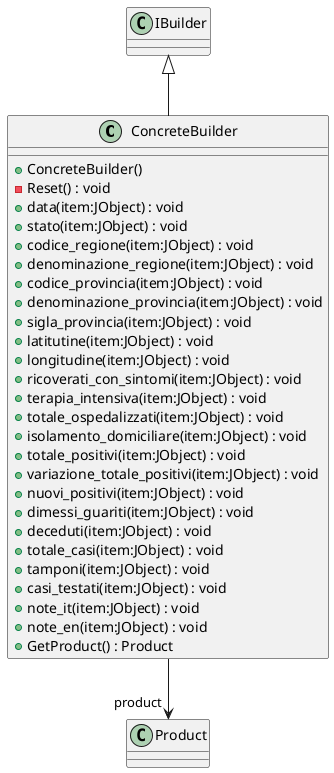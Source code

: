@startuml
class ConcreteBuilder {
    + ConcreteBuilder()
    - Reset() : void
    + data(item:JObject) : void
    + stato(item:JObject) : void
    + codice_regione(item:JObject) : void
    + denominazione_regione(item:JObject) : void
    + codice_provincia(item:JObject) : void
    + denominazione_provincia(item:JObject) : void
    + sigla_provincia(item:JObject) : void
    + latitutine(item:JObject) : void
    + longitudine(item:JObject) : void
    + ricoverati_con_sintomi(item:JObject) : void
    + terapia_intensiva(item:JObject) : void
    + totale_ospedalizzati(item:JObject) : void
    + isolamento_domiciliare(item:JObject) : void
    + totale_positivi(item:JObject) : void
    + variazione_totale_positivi(item:JObject) : void
    + nuovi_positivi(item:JObject) : void
    + dimessi_guariti(item:JObject) : void
    + deceduti(item:JObject) : void
    + totale_casi(item:JObject) : void
    + tamponi(item:JObject) : void
    + casi_testati(item:JObject) : void
    + note_it(item:JObject) : void
    + note_en(item:JObject) : void
    + GetProduct() : Product
}
IBuilder <|-- ConcreteBuilder
ConcreteBuilder --> "product" Product
@enduml
